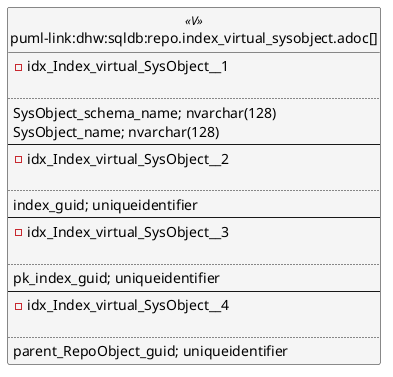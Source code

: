 @startuml
left to right direction
'top to bottom direction
hide circle
'avoide "." issues:
set namespaceSeparator none


skinparam class {
  BackgroundColor White
  BackgroundColor<<FN>> Yellow
  BackgroundColor<<FS>> Yellow
  BackgroundColor<<FT>> LightGray
  BackgroundColor<<IF>> Yellow
  BackgroundColor<<IS>> Yellow
  BackgroundColor<<P>> Aqua
  BackgroundColor<<PC>> Aqua
  BackgroundColor<<SN>> Yellow
  BackgroundColor<<SO>> SlateBlue
  BackgroundColor<<TF>> LightGray
  BackgroundColor<<TR>> Tomato
  BackgroundColor<<U>> White
  BackgroundColor<<V>> WhiteSmoke
  BackgroundColor<<X>> Aqua
  BackgroundColor<<external>> AliceBlue
}


entity "puml-link:dhw:sqldb:repo.index_virtual_sysobject.adoc[]" as repo.Index_virtual_SysObject << V >> {
- idx_Index_virtual_SysObject__1

..
SysObject_schema_name; nvarchar(128)
SysObject_name; nvarchar(128)
--
- idx_Index_virtual_SysObject__2

..
index_guid; uniqueidentifier
--
- idx_Index_virtual_SysObject__3

..
pk_index_guid; uniqueidentifier
--
- idx_Index_virtual_SysObject__4

..
parent_RepoObject_guid; uniqueidentifier
}


@enduml

